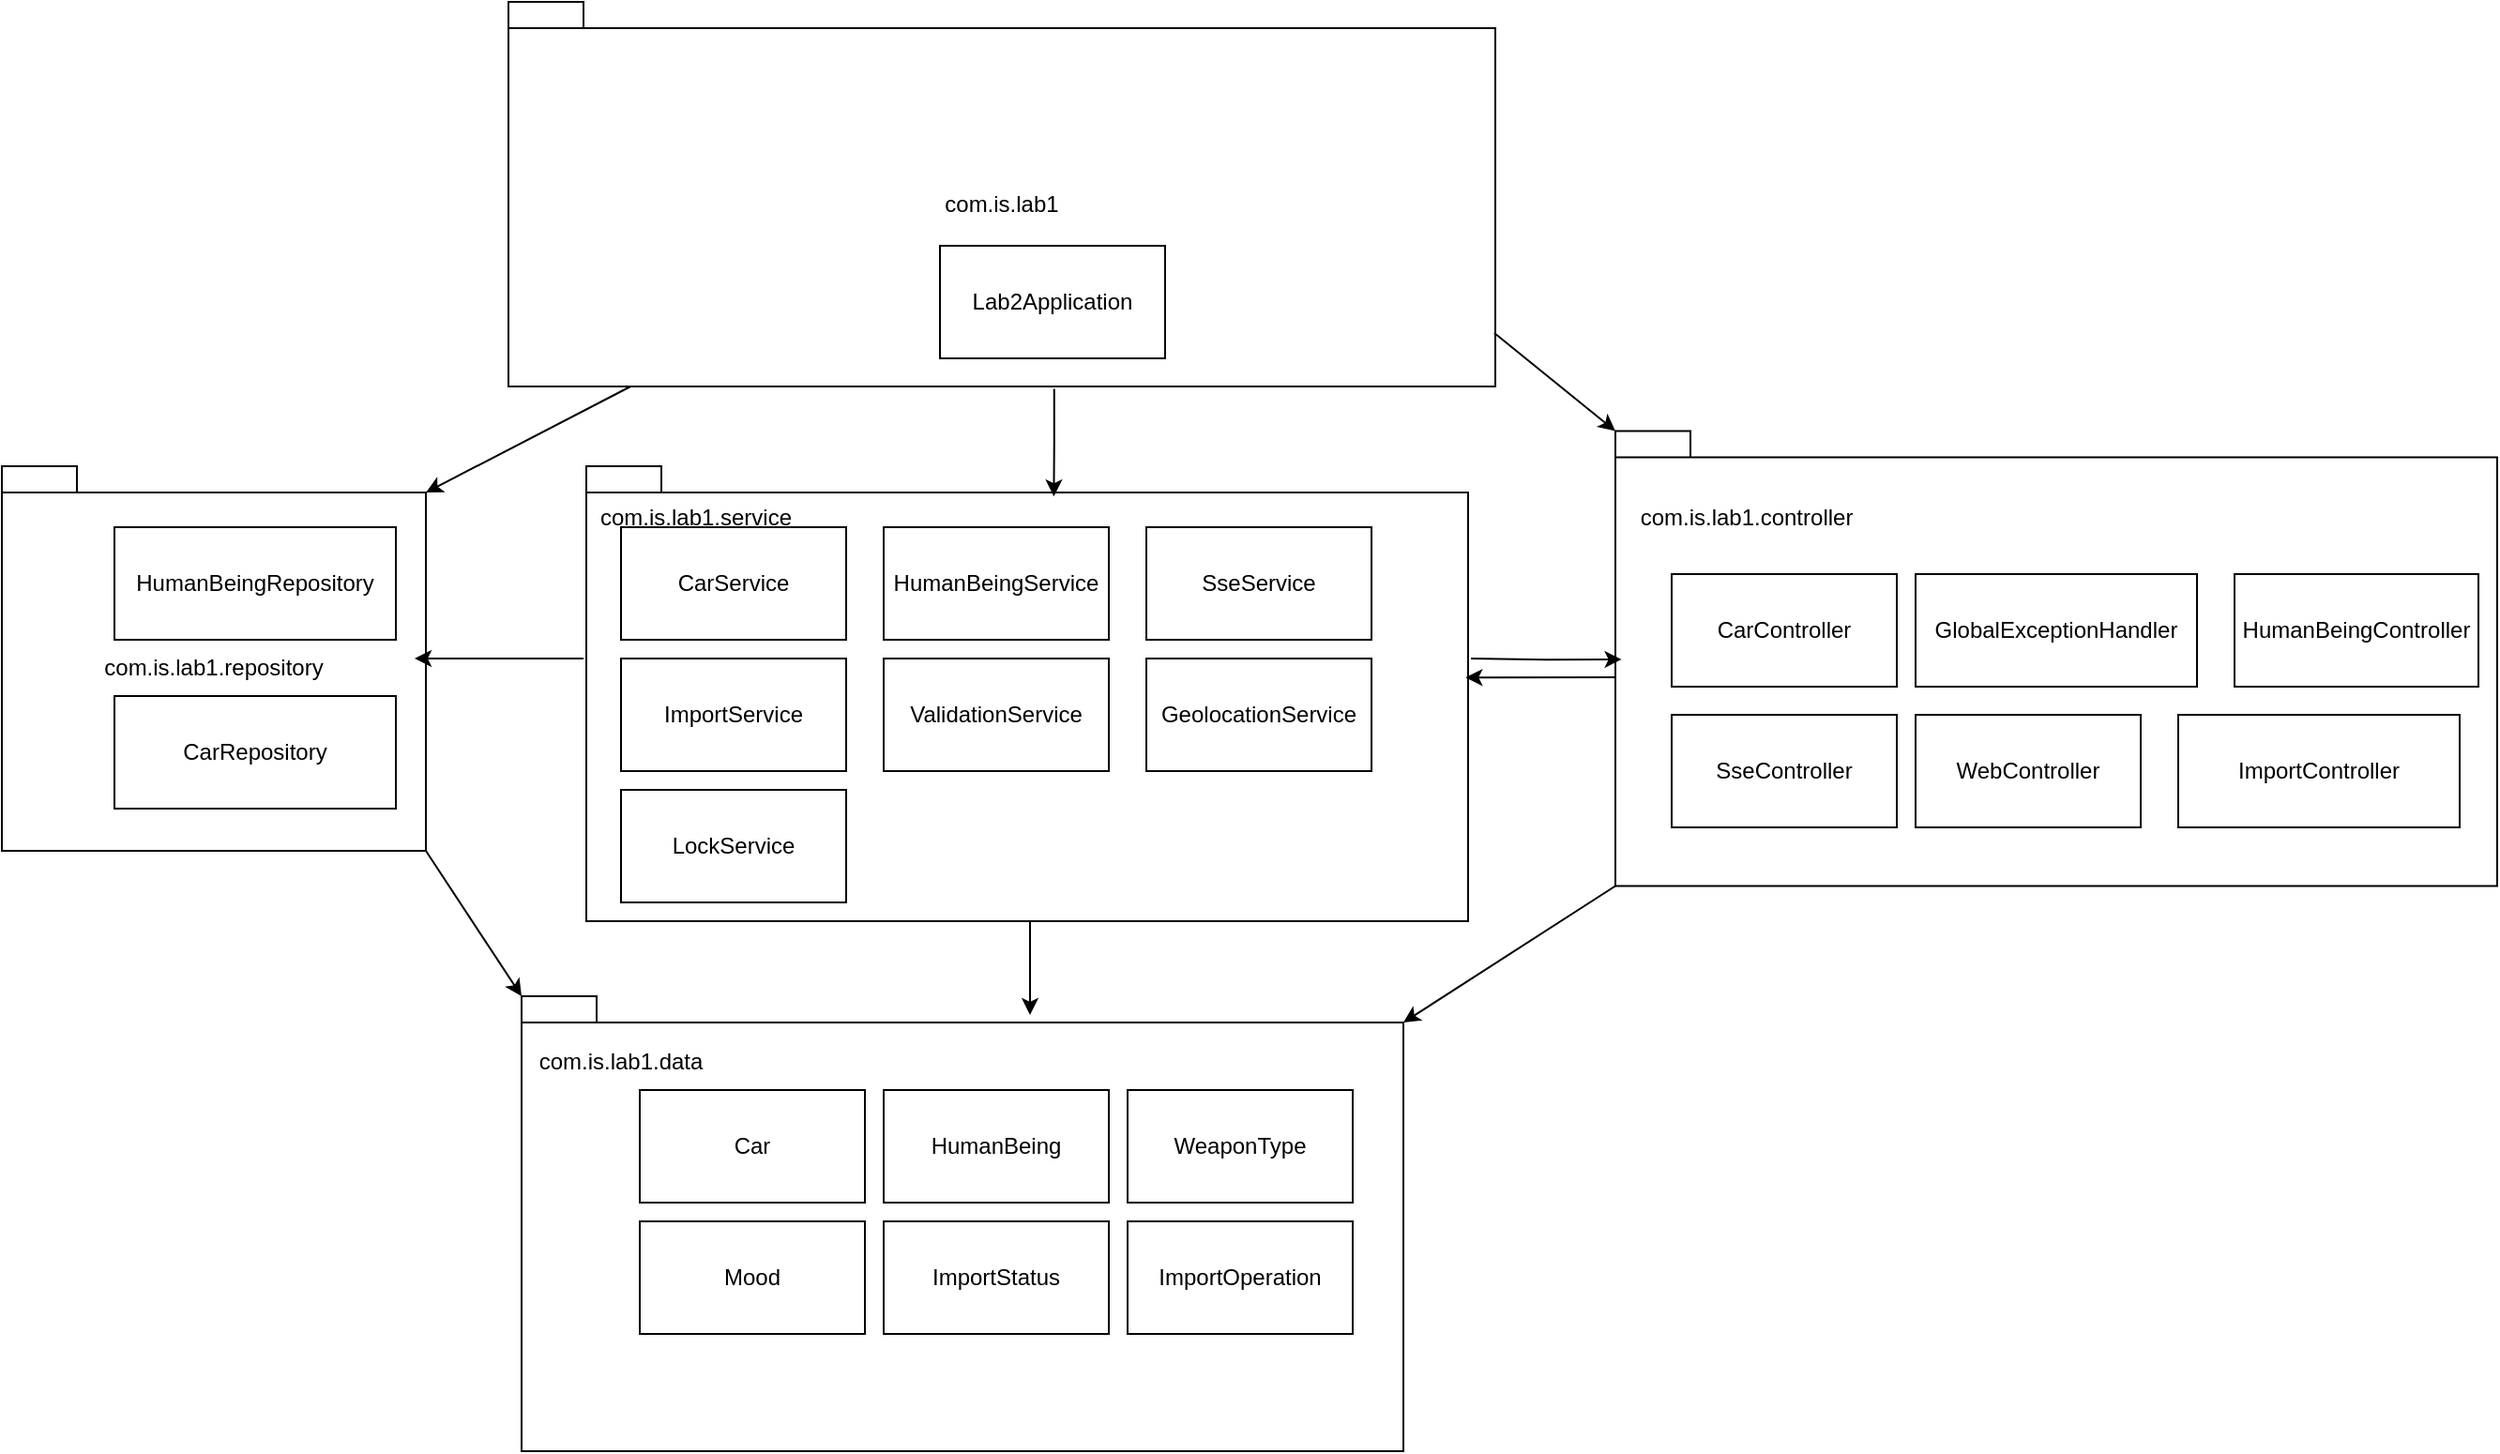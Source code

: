 <mxfile version="28.2.4">
  <diagram name="Страница — 1" id="DDcloDTUqTshtyGj_7HB">
    <mxGraphModel dx="2912" dy="1112" grid="1" gridSize="10" guides="1" tooltips="1" connect="1" arrows="1" fold="1" page="1" pageScale="1" pageWidth="827" pageHeight="1169" math="0" shadow="0">
      <root>
        <mxCell id="0" />
        <mxCell id="1" parent="0" />
        <mxCell id="_K5rB_ff1AMVYgc-aTN5-12" value="" style="shape=folder;fontStyle=1;spacingTop=10;tabWidth=40;tabHeight=14;tabPosition=left;html=1;whiteSpace=wrap;" vertex="1" parent="1">
          <mxGeometry x="-413" y="590" width="470" height="242.5" as="geometry" />
        </mxCell>
        <mxCell id="_K5rB_ff1AMVYgc-aTN5-9" value="" style="shape=folder;fontStyle=1;spacingTop=10;tabWidth=40;tabHeight=14;tabPosition=left;html=1;whiteSpace=wrap;" vertex="1" parent="1">
          <mxGeometry x="170" y="288.75" width="470" height="242.5" as="geometry" />
        </mxCell>
        <mxCell id="_K5rB_ff1AMVYgc-aTN5-3" value="" style="shape=folder;fontStyle=1;spacingTop=10;tabWidth=40;tabHeight=14;tabPosition=left;html=1;whiteSpace=wrap;" vertex="1" parent="1">
          <mxGeometry x="-378.5" y="307.5" width="470" height="242.5" as="geometry" />
        </mxCell>
        <mxCell id="_K5rB_ff1AMVYgc-aTN5-2" value="&lt;span style=&quot;font-weight: 400;&quot;&gt;com.is.lab1.repository&lt;/span&gt;" style="shape=folder;fontStyle=1;spacingTop=10;tabWidth=40;tabHeight=14;tabPosition=left;html=1;whiteSpace=wrap;" vertex="1" parent="1">
          <mxGeometry x="-690" y="307.5" width="226" height="205" as="geometry" />
        </mxCell>
        <mxCell id="_K5rB_ff1AMVYgc-aTN5-1" value="&lt;span style=&quot;font-weight: 400;&quot;&gt;com.is.lab1&lt;/span&gt;" style="shape=folder;fontStyle=1;spacingTop=10;tabWidth=40;tabHeight=14;tabPosition=left;html=1;whiteSpace=wrap;" vertex="1" parent="1">
          <mxGeometry x="-420" y="60" width="526" height="205" as="geometry" />
        </mxCell>
        <mxCell id="CTMe33j5zIT5Y6U0V3GE-8" style="rounded=0;orthogonalLoop=1;jettySize=auto;html=1;entryX=0;entryY=0;entryDx=226;entryDy=14;strokeColor=default;entryPerimeter=0;" parent="1" source="_K5rB_ff1AMVYgc-aTN5-1" target="_K5rB_ff1AMVYgc-aTN5-2" edge="1">
          <mxGeometry relative="1" as="geometry">
            <mxPoint x="-338.333" y="260" as="sourcePoint" />
            <mxPoint x="-450" y="280" as="targetPoint" />
          </mxGeometry>
        </mxCell>
        <mxCell id="CTMe33j5zIT5Y6U0V3GE-3" value="Lab2Application" style="rounded=0;whiteSpace=wrap;html=1;" parent="1" vertex="1">
          <mxGeometry x="-190" y="190" width="120" height="60" as="geometry" />
        </mxCell>
        <mxCell id="CTMe33j5zIT5Y6U0V3GE-16" style="rounded=0;orthogonalLoop=1;jettySize=auto;html=1;entryX=0;entryY=0;entryDx=0;entryDy=0;exitX=0;exitY=0;exitDx=226;exitDy=205;exitPerimeter=0;entryPerimeter=0;" parent="1" source="_K5rB_ff1AMVYgc-aTN5-2" target="_K5rB_ff1AMVYgc-aTN5-12" edge="1">
          <mxGeometry relative="1" as="geometry">
            <mxPoint x="-476.721" y="510" as="sourcePoint" />
            <mxPoint x="-413" y="610" as="targetPoint" />
          </mxGeometry>
        </mxCell>
        <mxCell id="CTMe33j5zIT5Y6U0V3GE-6" value="HumanBeingRepository" style="rounded=0;whiteSpace=wrap;html=1;" parent="1" vertex="1">
          <mxGeometry x="-630" y="340" width="150" height="60" as="geometry" />
        </mxCell>
        <mxCell id="CTMe33j5zIT5Y6U0V3GE-7" value="CarRepository" style="rounded=0;whiteSpace=wrap;html=1;" parent="1" vertex="1">
          <mxGeometry x="-630" y="430" width="150" height="60" as="geometry" />
        </mxCell>
        <mxCell id="CTMe33j5zIT5Y6U0V3GE-10" value="com.is.lab1.data" style="text;html=1;align=center;verticalAlign=middle;whiteSpace=wrap;rounded=0;" parent="1" vertex="1">
          <mxGeometry x="-390" y="610" width="60" height="30" as="geometry" />
        </mxCell>
        <mxCell id="CTMe33j5zIT5Y6U0V3GE-11" value="Car" style="rounded=0;whiteSpace=wrap;html=1;" parent="1" vertex="1">
          <mxGeometry x="-350" y="640" width="120" height="60" as="geometry" />
        </mxCell>
        <mxCell id="CTMe33j5zIT5Y6U0V3GE-12" value="HumanBeing" style="rounded=0;whiteSpace=wrap;html=1;" parent="1" vertex="1">
          <mxGeometry x="-220" y="640" width="120" height="60" as="geometry" />
        </mxCell>
        <mxCell id="CTMe33j5zIT5Y6U0V3GE-13" value="WeaponType" style="rounded=0;whiteSpace=wrap;html=1;" parent="1" vertex="1">
          <mxGeometry x="-90" y="640" width="120" height="60" as="geometry" />
        </mxCell>
        <mxCell id="CTMe33j5zIT5Y6U0V3GE-14" value="Mood" style="rounded=0;whiteSpace=wrap;html=1;" parent="1" vertex="1">
          <mxGeometry x="-350" y="710" width="120" height="60" as="geometry" />
        </mxCell>
        <mxCell id="CTMe33j5zIT5Y6U0V3GE-18" value="com.is.lab1.service" style="text;html=1;align=center;verticalAlign=middle;whiteSpace=wrap;rounded=0;" parent="1" vertex="1">
          <mxGeometry x="-350" y="320" width="60" height="30" as="geometry" />
        </mxCell>
        <mxCell id="CTMe33j5zIT5Y6U0V3GE-19" style="edgeStyle=orthogonalEdgeStyle;rounded=0;orthogonalLoop=1;jettySize=auto;html=1;" parent="1" edge="1">
          <mxGeometry relative="1" as="geometry">
            <mxPoint x="-380" y="410" as="sourcePoint" />
            <mxPoint x="-470" y="410" as="targetPoint" />
          </mxGeometry>
        </mxCell>
        <mxCell id="CTMe33j5zIT5Y6U0V3GE-20" value="CarService" style="rounded=0;whiteSpace=wrap;html=1;" parent="1" vertex="1">
          <mxGeometry x="-360" y="340" width="120" height="60" as="geometry" />
        </mxCell>
        <mxCell id="CTMe33j5zIT5Y6U0V3GE-21" value="HumanBeingService" style="rounded=0;whiteSpace=wrap;html=1;" parent="1" vertex="1">
          <mxGeometry x="-220" y="340" width="120" height="60" as="geometry" />
        </mxCell>
        <mxCell id="CTMe33j5zIT5Y6U0V3GE-22" value="SseService" style="rounded=0;whiteSpace=wrap;html=1;" parent="1" vertex="1">
          <mxGeometry x="-80" y="340" width="120" height="60" as="geometry" />
        </mxCell>
        <mxCell id="CTMe33j5zIT5Y6U0V3GE-23" style="edgeStyle=orthogonalEdgeStyle;rounded=0;orthogonalLoop=1;jettySize=auto;html=1;entryX=0.53;entryY=0.02;entryDx=0;entryDy=0;entryPerimeter=0;exitX=0.553;exitY=1.006;exitDx=0;exitDy=0;exitPerimeter=0;" parent="1" source="_K5rB_ff1AMVYgc-aTN5-1" edge="1">
          <mxGeometry relative="1" as="geometry">
            <mxPoint x="-129.31" y="323.6" as="targetPoint" />
          </mxGeometry>
        </mxCell>
        <mxCell id="CTMe33j5zIT5Y6U0V3GE-25" style="edgeStyle=orthogonalEdgeStyle;rounded=0;orthogonalLoop=1;jettySize=auto;html=1;entryX=0.994;entryY=0.556;entryDx=0;entryDy=0;entryPerimeter=0;" parent="1" edge="1">
          <mxGeometry relative="1" as="geometry">
            <mxPoint x="170" y="420.059" as="sourcePoint" />
            <mxPoint x="90.162" y="420.08" as="targetPoint" />
          </mxGeometry>
        </mxCell>
        <mxCell id="CTMe33j5zIT5Y6U0V3GE-26" style="edgeStyle=orthogonalEdgeStyle;rounded=0;orthogonalLoop=1;jettySize=auto;html=1;entryX=0.007;entryY=0.447;entryDx=0;entryDy=0;entryPerimeter=0;" parent="1" edge="1">
          <mxGeometry relative="1" as="geometry">
            <mxPoint x="93" y="410.059" as="sourcePoint" />
            <mxPoint x="173.311" y="410.46" as="targetPoint" />
          </mxGeometry>
        </mxCell>
        <mxCell id="CTMe33j5zIT5Y6U0V3GE-27" style="rounded=0;orthogonalLoop=1;jettySize=auto;html=1;entryX=0;entryY=0;entryDx=0;entryDy=0;entryPerimeter=0;exitX=0.999;exitY=0.861;exitDx=0;exitDy=0;exitPerimeter=0;" parent="1" source="_K5rB_ff1AMVYgc-aTN5-1" target="_K5rB_ff1AMVYgc-aTN5-9" edge="1">
          <mxGeometry relative="1" as="geometry">
            <mxPoint x="92.319" y="260" as="sourcePoint" />
            <mxPoint x="448.597" y="328.74" as="targetPoint" />
          </mxGeometry>
        </mxCell>
        <mxCell id="CTMe33j5zIT5Y6U0V3GE-28" value="com.is.lab1.controller" style="text;html=1;align=center;verticalAlign=middle;whiteSpace=wrap;rounded=0;" parent="1" vertex="1">
          <mxGeometry x="210" y="320" width="60" height="30" as="geometry" />
        </mxCell>
        <mxCell id="CTMe33j5zIT5Y6U0V3GE-29" value="CarController" style="rounded=0;whiteSpace=wrap;html=1;" parent="1" vertex="1">
          <mxGeometry x="200" y="365" width="120" height="60" as="geometry" />
        </mxCell>
        <mxCell id="CTMe33j5zIT5Y6U0V3GE-30" value="GlobalExceptionHandler" style="rounded=0;whiteSpace=wrap;html=1;" parent="1" vertex="1">
          <mxGeometry x="330" y="365" width="150" height="60" as="geometry" />
        </mxCell>
        <mxCell id="CTMe33j5zIT5Y6U0V3GE-31" value="HumanBeingController" style="rounded=0;whiteSpace=wrap;html=1;" parent="1" vertex="1">
          <mxGeometry x="500" y="365" width="130" height="60" as="geometry" />
        </mxCell>
        <mxCell id="CTMe33j5zIT5Y6U0V3GE-32" value="SseController" style="rounded=0;whiteSpace=wrap;html=1;" parent="1" vertex="1">
          <mxGeometry x="200" y="440" width="120" height="60" as="geometry" />
        </mxCell>
        <mxCell id="CTMe33j5zIT5Y6U0V3GE-33" value="WebController" style="rounded=0;whiteSpace=wrap;html=1;" parent="1" vertex="1">
          <mxGeometry x="330" y="440" width="120" height="60" as="geometry" />
        </mxCell>
        <mxCell id="CTMe33j5zIT5Y6U0V3GE-34" style="edgeStyle=orthogonalEdgeStyle;rounded=0;orthogonalLoop=1;jettySize=auto;html=1;" parent="1" edge="1">
          <mxGeometry relative="1" as="geometry">
            <mxPoint x="-142" y="550" as="sourcePoint" />
            <mxPoint x="-142" y="600" as="targetPoint" />
          </mxGeometry>
        </mxCell>
        <mxCell id="CTMe33j5zIT5Y6U0V3GE-35" style="rounded=0;orthogonalLoop=1;jettySize=auto;html=1;entryX=0;entryY=0;entryDx=470;entryDy=14;entryPerimeter=0;exitX=0;exitY=0;exitDx=0;exitDy=242.5;exitPerimeter=0;" parent="1" source="_K5rB_ff1AMVYgc-aTN5-9" target="_K5rB_ff1AMVYgc-aTN5-12" edge="1">
          <mxGeometry relative="1" as="geometry">
            <mxPoint x="235.475" y="510" as="sourcePoint" />
            <mxPoint x="42.026" y="611.8" as="targetPoint" />
          </mxGeometry>
        </mxCell>
        <mxCell id="_K5rB_ff1AMVYgc-aTN5-4" value="ImportService" style="rounded=0;whiteSpace=wrap;html=1;" vertex="1" parent="1">
          <mxGeometry x="-360" y="410" width="120" height="60" as="geometry" />
        </mxCell>
        <mxCell id="_K5rB_ff1AMVYgc-aTN5-5" value="ValidationService" style="rounded=0;whiteSpace=wrap;html=1;" vertex="1" parent="1">
          <mxGeometry x="-220" y="410" width="120" height="60" as="geometry" />
        </mxCell>
        <mxCell id="_K5rB_ff1AMVYgc-aTN5-6" value="GeolocationService" style="rounded=0;whiteSpace=wrap;html=1;" vertex="1" parent="1">
          <mxGeometry x="-80" y="410" width="120" height="60" as="geometry" />
        </mxCell>
        <mxCell id="_K5rB_ff1AMVYgc-aTN5-7" value="LockService" style="rounded=0;whiteSpace=wrap;html=1;" vertex="1" parent="1">
          <mxGeometry x="-360" y="480" width="120" height="60" as="geometry" />
        </mxCell>
        <mxCell id="_K5rB_ff1AMVYgc-aTN5-8" value="ImportController" style="rounded=0;whiteSpace=wrap;html=1;" vertex="1" parent="1">
          <mxGeometry x="470" y="440" width="150" height="60" as="geometry" />
        </mxCell>
        <mxCell id="_K5rB_ff1AMVYgc-aTN5-10" value="ImportStatus" style="rounded=0;whiteSpace=wrap;html=1;" vertex="1" parent="1">
          <mxGeometry x="-220" y="710" width="120" height="60" as="geometry" />
        </mxCell>
        <mxCell id="_K5rB_ff1AMVYgc-aTN5-11" value="ImportOperation" style="rounded=0;whiteSpace=wrap;html=1;" vertex="1" parent="1">
          <mxGeometry x="-90" y="710" width="120" height="60" as="geometry" />
        </mxCell>
      </root>
    </mxGraphModel>
  </diagram>
</mxfile>
